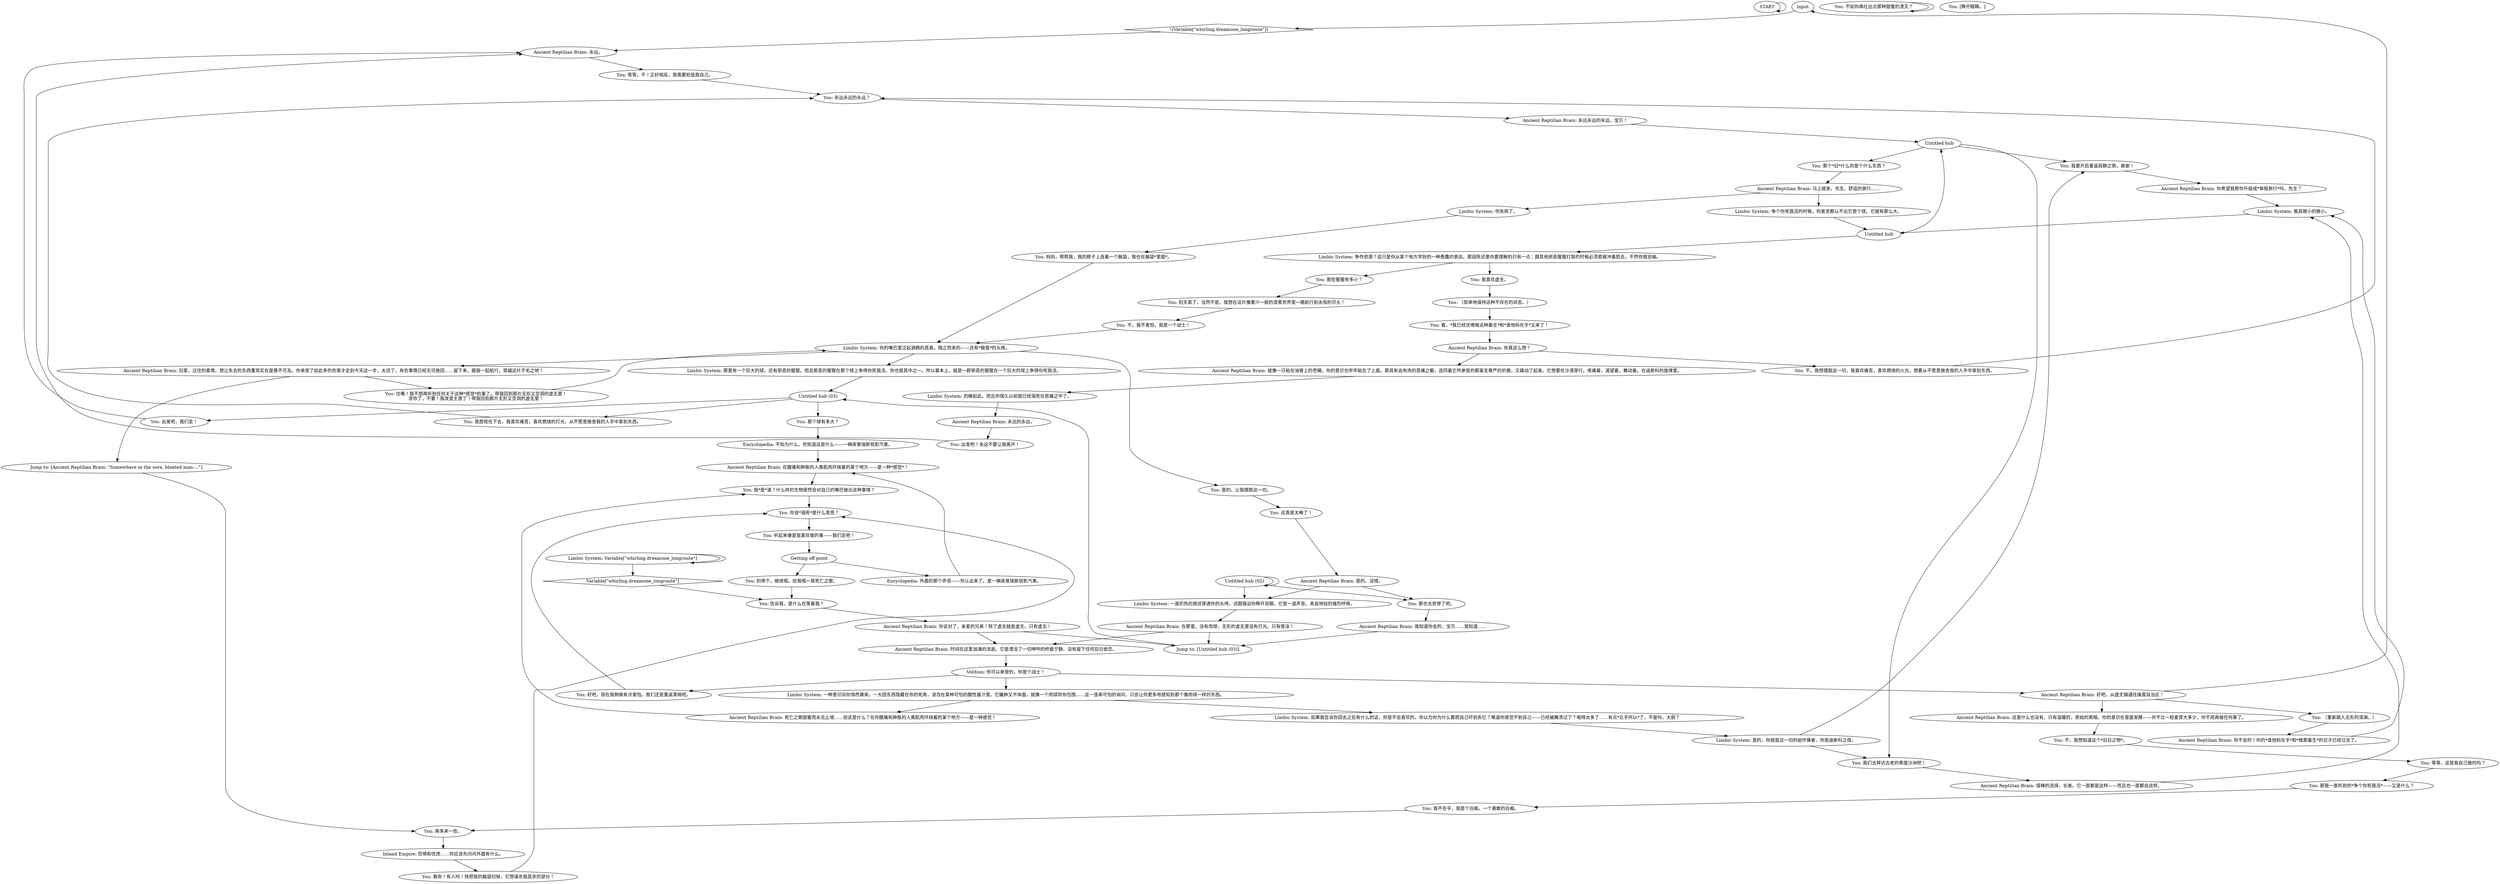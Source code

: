 # WHIRLING / DREAM1
# Adrift in an alcohol induced oblivion, the faculties of your mind speak to you.
# ==================================================
digraph G {
	  0 [label="START"];
	  1 [label="input"];
	  2 [label="You: 看，*我已经厌倦做这种畜生*和*谁他妈在乎*又来了！"];
	  3 [label="Ancient Reptilian Brain: 时间在这里汹涌的流逝。它是湮没了一切呻吟的终极宁静。没有留下任何旧日依恋。"];
	  4 [label="You: 我喜欢虚无。"];
	  5 [label="You: 听起来像是我喜欢做的事——我们走吧！"];
	  6 [label="Limbic System: 你失败了。"];
	  7 [label="You: 我想现在下去，我喜欢痛苦，喜欢燃烧的灯光，从不愿意施舍我的人手中拿到东西。"];
	  8 [label="You: 那个球有多大？"];
	  9 [label="You: 那我一直听到的*争个你死我活*——又是什么？"];
	  10 [label="Limbic System: 是的，你就是这一切的始作俑者，你是迪斯科之母。"];
	  11 [label="Inland Empire: 恐惧和忧虑……你应该先问问外面有什么。"];
	  12 [label="Ancient Reptilian Brain: 你说对了，亲爱的兄弟！除了虚无就是虚无，只有虚无！"];
	  13 [label="Limbic System: 那里有一个巨大的球。还有邪恶的猩猩。而且邪恶的猩猩在那个球上争得你死我活。你也是其中之一。所以基本上，就是一群邪恶的猩猩在一个巨大的球上争得你死我活。"];
	  14 [label="You: 我*是*谁？什么样的生物居然会对自己的嘴巴做出这种事情？"];
	  15 [label="Ancient Reptilian Brain: 就像一只粘在油膏上的苍蝇，你的意识也牢牢粘在了上面。那具有血有肉的苦痛之躯，连同着它所承受的那毫无尊严的折磨，又躁动了起来。它想要在沙漠穿行。疼痛着，渴望着，舞动着。在迪斯科的旋律里。"];
	  16 [label="You: 别天真了，当然不是。我想在这片像墨汁一般的漆黑世界里一路航行到永恒的尽头！"];
	  17 [label="Limbic System: 极其微小的微小。"];
	  18 [label="Getting off point"];
	  19 [label="Jump to: [Ancient Reptilian Brain: \"Somewhere in the sore, bloated man-...\"]"];
	  20 [label="You: 出发吧！永远不要让我离开！"];
	  21 [label="Untitled hub"];
	  22 [label="Jump to: [Untitled hub (03)]"];
	  23 [label="You: 不如你再吐出点那种甜蜜的湮灭？"];
	  24 [label="Ancient Reptilian Brain: 马上就来，先生。舒适的旅行……"];
	  25 [label="Limbic System: 一种意识向你悄然袭来。一大团东西隐藏在你的死角，浸泡在某种可怕的酸性酱汁里。它臃肿又不体面，就像一个肉球将你包围……这一连串可怕的询问，只会让你更多地感知到那个像肉球一样的东西。"];
	  26 [label="You: 住嘴！我不想再听到任何关于这种*感觉*的事了。带我回到那片无形又空洞的虚无里！\n求你了，不要！我改变主意了！带我回到那片无形又空洞的虚无里！"];
	  27 [label="You: 不，我想摆脱这一切，我喜欢痛苦，喜欢燃烧的火光，想要从不愿意施舍我的人手中拿到东西。"];
	  28 [label="You: 是的。让我摆脱这一切。"];
	  29 [label="You: 救命！有人吗！快把我的脑袋切掉，它想谋杀我其余的部分！"];
	  30 [label="Untitled hub"];
	  31 [label="You: （简单地保持这种不存在的状态。）"];
	  32 [label="Ancient Reptilian Brain: 我知道你会的，宝贝……我知道……"];
	  33 [label="Limbic System: 的确如此。而且你很久以前就已经溺死在悲痛之中了。"];
	  34 [label="Volition: 你可以承受的，你是个战士！"];
	  35 [label="Untitled hub (02)"];
	  36 [label="You: 这真是太棒了！"];
	  37 [label="Limbic System: 如果我告诉你回去之后有什么的话，你是不会喜欢的。你以为你为什么要把自己吓到失忆？难道你感觉不到自己——已经被腌渍过了？喝得太多了……有点*忘乎所以*了，不是吗，大厨？"];
	  38 [label="You: 不，我想知道这个*旧日之物*。"];
	  39 [label="Ancient Reptilian Brain: 永远。"];
	  40 [label="Ancient Reptilian Brain: 好吧。从虚无镇通往操蛋自治区！"];
	  41 [label="You: 不，我不害怕，我是一个战士！"];
	  42 [label="Limbic System: Variable[\"whirling.dreamone_longroute\"]"];
	  43 [label="Variable[\"whirling.dreamone_longroute\"]", shape=diamond];
	  44 [label="!(Variable[\"whirling.dreamone_longroute\"])", shape=diamond];
	  45 [label="Ancient Reptilian Brain: 这里什么也没有。只有温暖的，原始的黑暗。你的意识在里面发酵——并不比一粒麦芽大多少。你不用再做任何事了。"];
	  46 [label="You: 我要开启重返寂静之旅，谢谢！"];
	  47 [label="You: 告诉我，是什么在等着我？"];
	  48 [label="Ancient Reptilian Brain: 死亡之歌甜蜜而永无止境……但这是什么？在你酸痛和肿胀的人类肌肉环绕着的某个地方——是一种感觉！"];
	  49 [label="You: （重新跳入无形的深渊。）"];
	  50 [label="You: 我们去拜访古老的零度沙洲吧！"];
	  51 [label="You: 我不在乎，我是个白痴。一个勇敢的白痴。"];
	  52 [label="Limbic System: 争夺资源？这只是你从某个地方学到的一种愚蠢的表达。那段陈述里你要理解的只有一点：跟其他邪恶猩猩打架的时候必须直接冲着脸去，不然你就会输。"];
	  53 [label="You: 永远永远的永远？"];
	  54 [label="Ancient Reptilian Brain: 你真这么想？"];
	  55 [label="Ancient Reptilian Brain: 你不会的！你的*谁他妈在乎*和*做那畜生*的日子已经过去了。"];
	  56 [label="Ancient Reptilian Brain: 在那里。没有肉球，无形的虚无里没有灯光。只有夜泳！"];
	  57 [label="Encyclopedia: 不知为什么，你知道这是什么——一辆库普瑞斯锐影汽車。"];
	  58 [label="Limbic System: 争个你死我活的时候，你甚至都认不出它是个球。它就有那么大。"];
	  59 [label="You: 出发吧，我们走！"];
	  60 [label="You: 那些猩猩有多小？"];
	  61 [label="You: 那也太悲惨了吧。"];
	  62 [label="You: 那个*旧*什么的是个什么东西？"];
	  63 [label="You: 等等，这是我自己做的吗？"];
	  64 [label="Ancient Reptilian Brain: 旧爱，过往的柔情。想让失去的东西重现实在是愚不可及。你承受了如此多的伤害才走到今天这一步，太迟了，有些事情已经无可挽回……留下来，跟我一起航行，穿越这片不毛之地！"];
	  65 [label="You: 好吧，现在我稍微有点害怕。我们还是重返黑暗吧。"];
	  66 [label="You: 妈妈，帮帮我，我的脖子上连着一个脑袋，我也在脑袋*里面*。"];
	  67 [label="Encyclopedia: 外面的那个声音——你认出来了。是一辆库普瑞斯锐影汽車。"];
	  68 [label="You: 等等，不！正好相反，我需要贬低我自己。"];
	  69 [label="Ancient Reptilian Brain: 永远的永远。"];
	  70 [label="You: 你说*溺死*是什么意思？"];
	  71 [label="Limbic System: 一道炽热的斑纹穿透你的头颅，试图强迫你睁开双眼。它是一道声音。来自地狱的强烈呼唤。"];
	  72 [label="You: 再多来一些。"];
	  73 [label="Ancient Reptilian Brain: 在酸痛和肿胀的人类肌肉环绕着的某个地方——是一种*感觉*！"];
	  74 [label="You: [睁开眼睛。]"];
	  75 [label="Untitled hub (03)"];
	  76 [label="Ancient Reptilian Brain: 你希望我帮你升级成*单程旅行*吗，先生？"];
	  77 [label="You: 别停下，继续唱。给我唱一首死亡之歌。"];
	  78 [label="Limbic System: 你的嘴巴里泛起酒精的恶臭。随之而来的——还有*极度*的头疼。"];
	  79 [label="Ancient Reptilian Brain: 永远永远的永远，宝贝！"];
	  80 [label="Ancient Reptilian Brain: 是的。没错。"];
	  81 [label="Ancient Reptilian Brain: 很棒的选择，长者。它一直都是这样——而且也一直都会这样。"];
	  0 -> 0
	  1 -> 44
	  2 -> 54
	  3 -> 34
	  4 -> 31
	  5 -> 18
	  6 -> 66
	  7 -> 53
	  8 -> 57
	  9 -> 51
	  10 -> 50
	  10 -> 46
	  11 -> 29
	  12 -> 3
	  12 -> 22
	  13 -> 75
	  14 -> 70
	  15 -> 33
	  16 -> 41
	  17 -> 21
	  18 -> 67
	  18 -> 77
	  19 -> 72
	  20 -> 39
	  21 -> 52
	  21 -> 30
	  22 -> 75
	  23 -> 23
	  24 -> 58
	  24 -> 6
	  25 -> 48
	  25 -> 37
	  26 -> 78
	  27 -> 53
	  28 -> 36
	  29 -> 70
	  30 -> 46
	  30 -> 50
	  30 -> 62
	  31 -> 2
	  32 -> 22
	  33 -> 69
	  34 -> 40
	  34 -> 65
	  34 -> 25
	  35 -> 35
	  35 -> 61
	  35 -> 71
	  36 -> 80
	  37 -> 10
	  38 -> 63
	  39 -> 68
	  40 -> 49
	  40 -> 45
	  40 -> 1
	  41 -> 78
	  42 -> 42
	  42 -> 43
	  43 -> 47
	  44 -> 39
	  45 -> 38
	  46 -> 76
	  47 -> 12
	  48 -> 14
	  49 -> 55
	  50 -> 81
	  51 -> 72
	  52 -> 60
	  52 -> 4
	  53 -> 79
	  54 -> 27
	  54 -> 15
	  55 -> 17
	  56 -> 3
	  56 -> 22
	  57 -> 73
	  58 -> 21
	  59 -> 39
	  60 -> 16
	  61 -> 32
	  62 -> 24
	  63 -> 9
	  64 -> 26
	  64 -> 19
	  65 -> 70
	  66 -> 78
	  67 -> 73
	  68 -> 53
	  69 -> 20
	  70 -> 5
	  71 -> 56
	  72 -> 11
	  73 -> 14
	  75 -> 8
	  75 -> 59
	  75 -> 7
	  76 -> 17
	  77 -> 47
	  78 -> 64
	  78 -> 28
	  78 -> 13
	  79 -> 30
	  80 -> 61
	  80 -> 71
	  81 -> 17
}

